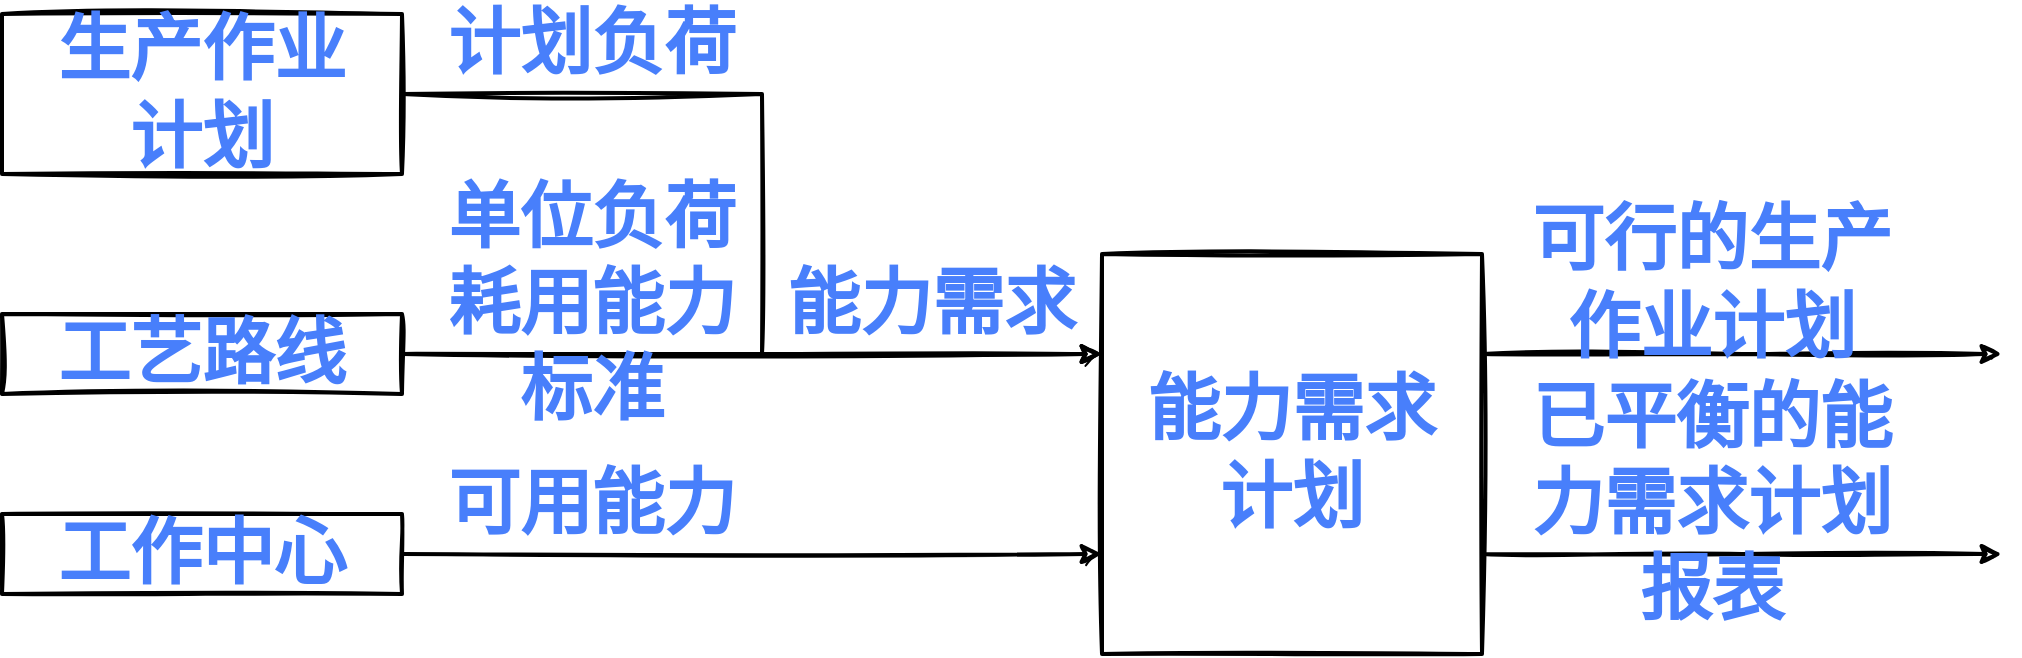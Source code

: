 <mxfile version="17.2.1" type="device"><diagram id="Tw9w7cDTuCdLiZfFGehl" name="Page-1"><mxGraphModel dx="3111" dy="1034" grid="1" gridSize="10" guides="1" tooltips="1" connect="1" arrows="1" fold="1" page="1" pageScale="1" pageWidth="1600" pageHeight="900" math="0" shadow="0"><root><mxCell id="0"/><mxCell id="1" parent="0"/><mxCell id="5X82NJSMUlpYL-KV-VHh-16" value="" style="group" vertex="1" connectable="0" parent="1"><mxGeometry y="80" width="1000" height="320" as="geometry"/></mxCell><mxCell id="5X82NJSMUlpYL-KV-VHh-1" value="&lt;font color=&quot;#487ffb&quot; face=&quot;FZJingLeiS-R-GB&quot;&gt;&lt;span style=&quot;font-size: 36px&quot;&gt;&lt;b&gt;生产作业&lt;br&gt;计划&lt;/b&gt;&lt;/span&gt;&lt;/font&gt;" style="rounded=0;whiteSpace=wrap;html=1;strokeWidth=2;sketch=1;glass=0;fillColor=none;" vertex="1" parent="5X82NJSMUlpYL-KV-VHh-16"><mxGeometry width="200" height="80" as="geometry"/></mxCell><mxCell id="5X82NJSMUlpYL-KV-VHh-2" value="&lt;font color=&quot;#487ffb&quot; face=&quot;FZJingLeiS-R-GB&quot;&gt;&lt;span style=&quot;font-size: 36px&quot;&gt;&lt;b&gt;工艺路线&lt;/b&gt;&lt;/span&gt;&lt;/font&gt;" style="rounded=0;whiteSpace=wrap;html=1;strokeWidth=2;sketch=1;glass=0;fillColor=none;" vertex="1" parent="5X82NJSMUlpYL-KV-VHh-16"><mxGeometry y="150" width="200" height="40" as="geometry"/></mxCell><mxCell id="5X82NJSMUlpYL-KV-VHh-3" value="&lt;font color=&quot;#487ffb&quot; face=&quot;FZJingLeiS-R-GB&quot;&gt;&lt;span style=&quot;font-size: 36px&quot;&gt;&lt;b&gt;工作中心&lt;/b&gt;&lt;/span&gt;&lt;/font&gt;" style="rounded=0;whiteSpace=wrap;html=1;strokeWidth=2;sketch=1;glass=0;fillColor=none;" vertex="1" parent="5X82NJSMUlpYL-KV-VHh-16"><mxGeometry y="250" width="200" height="40" as="geometry"/></mxCell><mxCell id="5X82NJSMUlpYL-KV-VHh-5" style="edgeStyle=orthogonalEdgeStyle;rounded=0;orthogonalLoop=1;jettySize=auto;html=1;exitX=1;exitY=0.25;exitDx=0;exitDy=0;strokeWidth=2;sketch=1;" edge="1" parent="5X82NJSMUlpYL-KV-VHh-16" source="5X82NJSMUlpYL-KV-VHh-4"><mxGeometry relative="1" as="geometry"><mxPoint x="1000" y="170" as="targetPoint"/></mxGeometry></mxCell><mxCell id="5X82NJSMUlpYL-KV-VHh-6" style="edgeStyle=orthogonalEdgeStyle;rounded=0;sketch=1;orthogonalLoop=1;jettySize=auto;html=1;exitX=1;exitY=0.75;exitDx=0;exitDy=0;strokeWidth=2;" edge="1" parent="5X82NJSMUlpYL-KV-VHh-16" source="5X82NJSMUlpYL-KV-VHh-4"><mxGeometry relative="1" as="geometry"><mxPoint x="1000" y="270" as="targetPoint"/></mxGeometry></mxCell><mxCell id="5X82NJSMUlpYL-KV-VHh-4" value="&lt;font color=&quot;#487ffb&quot; face=&quot;FZJingLeiS-R-GB&quot;&gt;&lt;span style=&quot;font-size: 36px&quot;&gt;&lt;b&gt;能力需求&lt;br&gt;计划&lt;/b&gt;&lt;/span&gt;&lt;/font&gt;" style="rounded=0;whiteSpace=wrap;html=1;strokeWidth=2;sketch=1;glass=0;fillColor=none;" vertex="1" parent="5X82NJSMUlpYL-KV-VHh-16"><mxGeometry x="550" y="120" width="190" height="200" as="geometry"/></mxCell><mxCell id="5X82NJSMUlpYL-KV-VHh-7" style="edgeStyle=orthogonalEdgeStyle;rounded=0;sketch=1;orthogonalLoop=1;jettySize=auto;html=1;exitX=1;exitY=0.5;exitDx=0;exitDy=0;entryX=0;entryY=0.25;entryDx=0;entryDy=0;strokeWidth=2;" edge="1" parent="5X82NJSMUlpYL-KV-VHh-16" source="5X82NJSMUlpYL-KV-VHh-1" target="5X82NJSMUlpYL-KV-VHh-4"><mxGeometry relative="1" as="geometry"><Array as="points"><mxPoint x="380" y="40"/><mxPoint x="380" y="170"/></Array></mxGeometry></mxCell><mxCell id="5X82NJSMUlpYL-KV-VHh-8" style="edgeStyle=orthogonalEdgeStyle;rounded=0;sketch=1;orthogonalLoop=1;jettySize=auto;html=1;exitX=1;exitY=0.5;exitDx=0;exitDy=0;strokeWidth=2;entryX=0;entryY=0.25;entryDx=0;entryDy=0;" edge="1" parent="5X82NJSMUlpYL-KV-VHh-16" source="5X82NJSMUlpYL-KV-VHh-2" target="5X82NJSMUlpYL-KV-VHh-4"><mxGeometry relative="1" as="geometry"><mxPoint x="400" y="170" as="targetPoint"/></mxGeometry></mxCell><mxCell id="5X82NJSMUlpYL-KV-VHh-9" style="edgeStyle=orthogonalEdgeStyle;rounded=0;sketch=1;orthogonalLoop=1;jettySize=auto;html=1;exitX=1;exitY=0.5;exitDx=0;exitDy=0;entryX=0;entryY=0.75;entryDx=0;entryDy=0;strokeWidth=2;" edge="1" parent="5X82NJSMUlpYL-KV-VHh-16" source="5X82NJSMUlpYL-KV-VHh-3" target="5X82NJSMUlpYL-KV-VHh-4"><mxGeometry relative="1" as="geometry"/></mxCell><mxCell id="5X82NJSMUlpYL-KV-VHh-10" value="&lt;font face=&quot;FZJingLeiS-R-GB&quot; style=&quot;font-size: 36px&quot; color=&quot;#487ffb&quot;&gt;&lt;b&gt;计划负荷&lt;/b&gt;&lt;/font&gt;" style="text;html=1;strokeColor=none;fillColor=none;align=center;verticalAlign=middle;whiteSpace=wrap;rounded=0;" vertex="1" parent="5X82NJSMUlpYL-KV-VHh-16"><mxGeometry x="220" width="150" height="30" as="geometry"/></mxCell><mxCell id="5X82NJSMUlpYL-KV-VHh-11" value="&lt;font face=&quot;FZJingLeiS-R-GB&quot; style=&quot;font-size: 36px&quot; color=&quot;#487ffb&quot;&gt;&lt;b&gt;单位负荷耗用能力标准&lt;/b&gt;&lt;/font&gt;" style="text;html=1;strokeColor=none;fillColor=none;align=center;verticalAlign=middle;whiteSpace=wrap;rounded=0;" vertex="1" parent="5X82NJSMUlpYL-KV-VHh-16"><mxGeometry x="220" y="130" width="150" height="30" as="geometry"/></mxCell><mxCell id="5X82NJSMUlpYL-KV-VHh-12" value="&lt;font face=&quot;FZJingLeiS-R-GB&quot; style=&quot;font-size: 36px&quot; color=&quot;#487ffb&quot;&gt;&lt;b&gt;可用能力&lt;/b&gt;&lt;/font&gt;" style="text;html=1;strokeColor=none;fillColor=none;align=center;verticalAlign=middle;whiteSpace=wrap;rounded=0;" vertex="1" parent="5X82NJSMUlpYL-KV-VHh-16"><mxGeometry x="220" y="230" width="150" height="30" as="geometry"/></mxCell><mxCell id="5X82NJSMUlpYL-KV-VHh-13" value="&lt;font face=&quot;FZJingLeiS-R-GB&quot; style=&quot;font-size: 36px&quot; color=&quot;#487ffb&quot;&gt;&lt;b&gt;能力需求&lt;/b&gt;&lt;/font&gt;" style="text;html=1;strokeColor=none;fillColor=none;align=center;verticalAlign=middle;whiteSpace=wrap;rounded=0;" vertex="1" parent="5X82NJSMUlpYL-KV-VHh-16"><mxGeometry x="390" y="130" width="150" height="30" as="geometry"/></mxCell><mxCell id="5X82NJSMUlpYL-KV-VHh-14" value="&lt;font face=&quot;FZJingLeiS-R-GB&quot; style=&quot;font-size: 36px&quot; color=&quot;#487ffb&quot;&gt;&lt;b&gt;可行的生产作业计划&lt;/b&gt;&lt;/font&gt;" style="text;html=1;strokeColor=none;fillColor=none;align=center;verticalAlign=middle;whiteSpace=wrap;rounded=0;" vertex="1" parent="5X82NJSMUlpYL-KV-VHh-16"><mxGeometry x="760" y="120" width="190" height="30" as="geometry"/></mxCell><mxCell id="5X82NJSMUlpYL-KV-VHh-15" value="&lt;font face=&quot;FZJingLeiS-R-GB&quot; style=&quot;font-size: 36px&quot; color=&quot;#487ffb&quot;&gt;&lt;b&gt;已平衡的能力需求计划报表&lt;/b&gt;&lt;/font&gt;" style="text;html=1;strokeColor=none;fillColor=none;align=center;verticalAlign=middle;whiteSpace=wrap;rounded=0;" vertex="1" parent="5X82NJSMUlpYL-KV-VHh-16"><mxGeometry x="760" y="230" width="190" height="30" as="geometry"/></mxCell></root></mxGraphModel></diagram></mxfile>